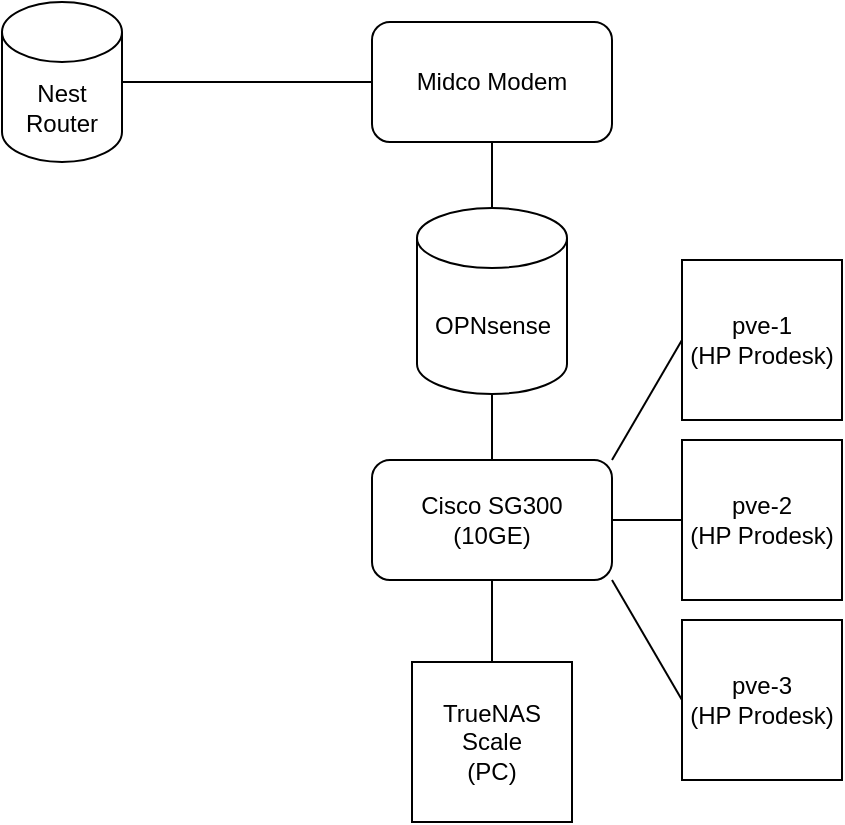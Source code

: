 <mxfile version="24.2.1" type="github">
  <diagram name="Page-1" id="zBT5IYny-PMyOm3jP_y7">
    <mxGraphModel dx="1430" dy="757" grid="0" gridSize="10" guides="1" tooltips="1" connect="1" arrows="1" fold="1" page="1" pageScale="1" pageWidth="1100" pageHeight="850" math="0" shadow="0">
      <root>
        <mxCell id="0" />
        <mxCell id="1" parent="0" />
        <mxCell id="9JRsw504FIrq7UwuTLi8-1" value="OPNsense" style="shape=cylinder3;whiteSpace=wrap;html=1;boundedLbl=1;backgroundOutline=1;size=15;" vertex="1" parent="1">
          <mxGeometry x="512.5" y="109" width="75" height="93" as="geometry" />
        </mxCell>
        <mxCell id="9JRsw504FIrq7UwuTLi8-2" value="Midco Modem" style="rounded=1;whiteSpace=wrap;html=1;" vertex="1" parent="1">
          <mxGeometry x="490" y="16" width="120" height="60" as="geometry" />
        </mxCell>
        <mxCell id="9JRsw504FIrq7UwuTLi8-3" value="" style="endArrow=none;html=1;rounded=0;entryX=0.5;entryY=1;entryDx=0;entryDy=0;exitX=0.5;exitY=0;exitDx=0;exitDy=0;exitPerimeter=0;" edge="1" parent="1" source="9JRsw504FIrq7UwuTLi8-1" target="9JRsw504FIrq7UwuTLi8-2">
          <mxGeometry width="50" height="50" relative="1" as="geometry">
            <mxPoint x="547.5" y="110" as="sourcePoint" />
            <mxPoint x="573.5" y="532" as="targetPoint" />
          </mxGeometry>
        </mxCell>
        <mxCell id="9JRsw504FIrq7UwuTLi8-4" value="" style="endArrow=none;html=1;rounded=0;entryX=0.5;entryY=1;entryDx=0;entryDy=0;entryPerimeter=0;exitX=0.5;exitY=0;exitDx=0;exitDy=0;" edge="1" parent="1" source="9JRsw504FIrq7UwuTLi8-6" target="9JRsw504FIrq7UwuTLi8-1">
          <mxGeometry width="50" height="50" relative="1" as="geometry">
            <mxPoint x="626" y="406" as="sourcePoint" />
            <mxPoint x="676" y="356" as="targetPoint" />
          </mxGeometry>
        </mxCell>
        <mxCell id="9JRsw504FIrq7UwuTLi8-6" value="Cisco SG300&lt;div&gt;(10GE)&lt;/div&gt;" style="rounded=1;whiteSpace=wrap;html=1;" vertex="1" parent="1">
          <mxGeometry x="490" y="235" width="120" height="60" as="geometry" />
        </mxCell>
        <mxCell id="9JRsw504FIrq7UwuTLi8-7" value="pve-1&lt;div&gt;(HP Prodesk)&lt;/div&gt;" style="whiteSpace=wrap;html=1;aspect=fixed;" vertex="1" parent="1">
          <mxGeometry x="645" y="135" width="80" height="80" as="geometry" />
        </mxCell>
        <mxCell id="9JRsw504FIrq7UwuTLi8-8" value="pve-2&lt;div&gt;(HP Prodesk)&lt;/div&gt;" style="whiteSpace=wrap;html=1;aspect=fixed;" vertex="1" parent="1">
          <mxGeometry x="645" y="225" width="80" height="80" as="geometry" />
        </mxCell>
        <mxCell id="9JRsw504FIrq7UwuTLi8-9" value="pve-3&lt;div&gt;(HP Prodesk)&lt;/div&gt;" style="whiteSpace=wrap;html=1;aspect=fixed;" vertex="1" parent="1">
          <mxGeometry x="645" y="315" width="80" height="80" as="geometry" />
        </mxCell>
        <mxCell id="9JRsw504FIrq7UwuTLi8-10" value="" style="endArrow=none;html=1;rounded=0;entryX=1;entryY=0;entryDx=0;entryDy=0;exitX=0;exitY=0.5;exitDx=0;exitDy=0;" edge="1" parent="1" source="9JRsw504FIrq7UwuTLi8-7" target="9JRsw504FIrq7UwuTLi8-6">
          <mxGeometry width="50" height="50" relative="1" as="geometry">
            <mxPoint x="546" y="416" as="sourcePoint" />
            <mxPoint x="596" y="366" as="targetPoint" />
          </mxGeometry>
        </mxCell>
        <mxCell id="9JRsw504FIrq7UwuTLi8-11" value="" style="endArrow=none;html=1;rounded=0;entryX=1;entryY=0.5;entryDx=0;entryDy=0;exitX=0;exitY=0.5;exitDx=0;exitDy=0;" edge="1" parent="1" source="9JRsw504FIrq7UwuTLi8-8" target="9JRsw504FIrq7UwuTLi8-6">
          <mxGeometry width="50" height="50" relative="1" as="geometry">
            <mxPoint x="692" y="185" as="sourcePoint" />
            <mxPoint x="620" y="245" as="targetPoint" />
          </mxGeometry>
        </mxCell>
        <mxCell id="9JRsw504FIrq7UwuTLi8-12" value="" style="endArrow=none;html=1;rounded=0;entryX=1;entryY=1;entryDx=0;entryDy=0;exitX=0;exitY=0.5;exitDx=0;exitDy=0;" edge="1" parent="1" source="9JRsw504FIrq7UwuTLi8-9" target="9JRsw504FIrq7UwuTLi8-6">
          <mxGeometry width="50" height="50" relative="1" as="geometry">
            <mxPoint x="692" y="275" as="sourcePoint" />
            <mxPoint x="620" y="275" as="targetPoint" />
          </mxGeometry>
        </mxCell>
        <mxCell id="9JRsw504FIrq7UwuTLi8-13" value="TrueNAS Scale&lt;div&gt;(PC)&lt;/div&gt;" style="whiteSpace=wrap;html=1;aspect=fixed;" vertex="1" parent="1">
          <mxGeometry x="510" y="336" width="80" height="80" as="geometry" />
        </mxCell>
        <mxCell id="9JRsw504FIrq7UwuTLi8-14" value="" style="endArrow=none;html=1;rounded=0;entryX=0.5;entryY=1;entryDx=0;entryDy=0;exitX=0.5;exitY=0;exitDx=0;exitDy=0;" edge="1" parent="1" source="9JRsw504FIrq7UwuTLi8-13" target="9JRsw504FIrq7UwuTLi8-6">
          <mxGeometry width="50" height="50" relative="1" as="geometry">
            <mxPoint x="561" y="355" as="sourcePoint" />
            <mxPoint x="479" y="375" as="targetPoint" />
          </mxGeometry>
        </mxCell>
        <mxCell id="9JRsw504FIrq7UwuTLi8-15" value="Nest Router" style="shape=cylinder3;whiteSpace=wrap;html=1;boundedLbl=1;backgroundOutline=1;size=15;" vertex="1" parent="1">
          <mxGeometry x="305" y="6" width="60" height="80" as="geometry" />
        </mxCell>
        <mxCell id="9JRsw504FIrq7UwuTLi8-16" value="" style="endArrow=none;html=1;rounded=0;entryX=0;entryY=0.5;entryDx=0;entryDy=0;exitX=1;exitY=0.5;exitDx=0;exitDy=0;exitPerimeter=0;" edge="1" parent="1" source="9JRsw504FIrq7UwuTLi8-15" target="9JRsw504FIrq7UwuTLi8-2">
          <mxGeometry width="50" height="50" relative="1" as="geometry">
            <mxPoint x="608" y="312" as="sourcePoint" />
            <mxPoint x="658" y="262" as="targetPoint" />
          </mxGeometry>
        </mxCell>
      </root>
    </mxGraphModel>
  </diagram>
</mxfile>
